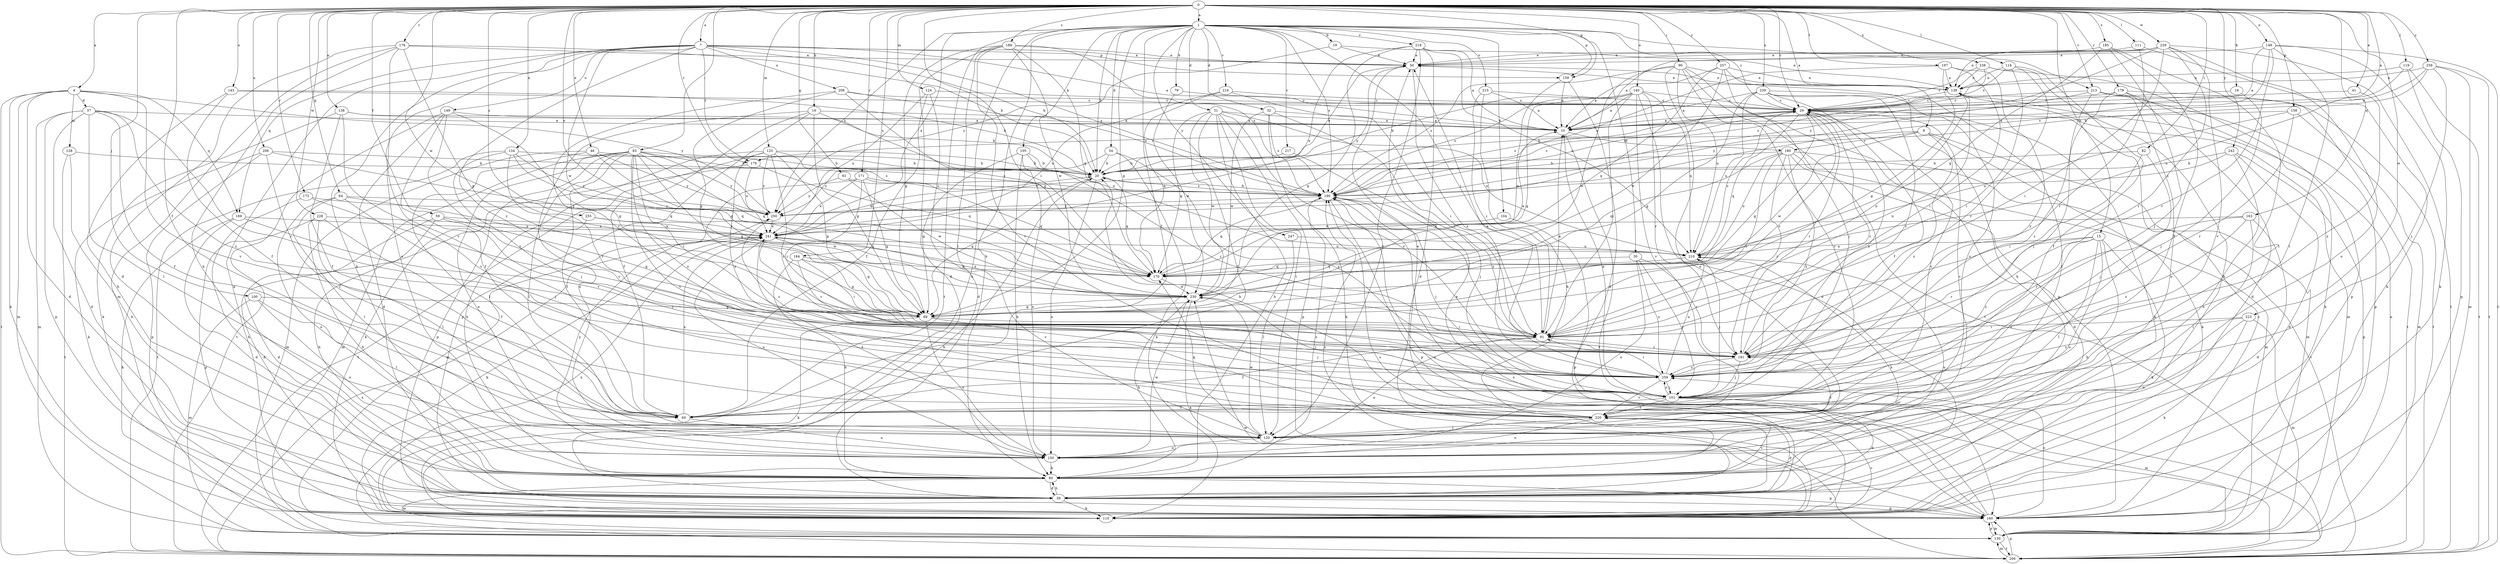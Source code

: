 strict digraph  {
0;
1;
4;
7;
8;
10;
15;
16;
18;
19;
20;
29;
30;
31;
32;
34;
37;
39;
41;
46;
50;
59;
60;
61;
64;
69;
79;
80;
82;
83;
90;
91;
100;
101;
104;
105;
110;
111;
116;
119;
120;
124;
125;
128;
130;
134;
138;
139;
140;
143;
148;
149;
150;
158;
159;
160;
163;
169;
170;
171;
172;
176;
178;
179;
180;
181;
184;
185;
188;
190;
197;
200;
206;
208;
210;
213;
215;
216;
217;
218;
220;
223;
228;
229;
230;
238;
239;
241;
242;
247;
250;
255;
257;
258;
259;
0 -> 1  [label=a];
0 -> 4  [label=a];
0 -> 7  [label=a];
0 -> 8  [label=a];
0 -> 10  [label=a];
0 -> 15  [label=b];
0 -> 16  [label=b];
0 -> 18  [label=b];
0 -> 29  [label=c];
0 -> 41  [label=e];
0 -> 46  [label=e];
0 -> 59  [label=f];
0 -> 60  [label=f];
0 -> 61  [label=g];
0 -> 64  [label=g];
0 -> 82  [label=i];
0 -> 83  [label=i];
0 -> 90  [label=i];
0 -> 91  [label=i];
0 -> 100  [label=j];
0 -> 111  [label=l];
0 -> 116  [label=l];
0 -> 119  [label=l];
0 -> 124  [label=m];
0 -> 125  [label=m];
0 -> 134  [label=n];
0 -> 138  [label=n];
0 -> 140  [label=o];
0 -> 143  [label=o];
0 -> 148  [label=o];
0 -> 158  [label=p];
0 -> 159  [label=p];
0 -> 163  [label=q];
0 -> 171  [label=r];
0 -> 172  [label=r];
0 -> 176  [label=r];
0 -> 178  [label=r];
0 -> 179  [label=r];
0 -> 184  [label=s];
0 -> 185  [label=s];
0 -> 188  [label=s];
0 -> 197  [label=t];
0 -> 206  [label=u];
0 -> 213  [label=v];
0 -> 223  [label=w];
0 -> 228  [label=w];
0 -> 229  [label=w];
0 -> 230  [label=w];
0 -> 238  [label=x];
0 -> 239  [label=x];
0 -> 241  [label=x];
0 -> 242  [label=y];
0 -> 255  [label=z];
0 -> 257  [label=z];
0 -> 258  [label=z];
1 -> 19  [label=b];
1 -> 20  [label=b];
1 -> 29  [label=c];
1 -> 30  [label=d];
1 -> 31  [label=d];
1 -> 32  [label=d];
1 -> 34  [label=d];
1 -> 60  [label=f];
1 -> 69  [label=g];
1 -> 79  [label=h];
1 -> 80  [label=h];
1 -> 91  [label=i];
1 -> 104  [label=k];
1 -> 105  [label=k];
1 -> 110  [label=k];
1 -> 159  [label=p];
1 -> 190  [label=s];
1 -> 200  [label=t];
1 -> 213  [label=v];
1 -> 215  [label=v];
1 -> 216  [label=v];
1 -> 217  [label=v];
1 -> 218  [label=v];
1 -> 241  [label=x];
1 -> 247  [label=y];
1 -> 250  [label=y];
4 -> 37  [label=d];
4 -> 39  [label=d];
4 -> 110  [label=k];
4 -> 128  [label=m];
4 -> 130  [label=m];
4 -> 169  [label=q];
4 -> 200  [label=t];
4 -> 220  [label=v];
4 -> 250  [label=y];
7 -> 10  [label=a];
7 -> 20  [label=b];
7 -> 50  [label=e];
7 -> 80  [label=h];
7 -> 110  [label=k];
7 -> 149  [label=o];
7 -> 150  [label=o];
7 -> 159  [label=p];
7 -> 169  [label=q];
7 -> 179  [label=r];
7 -> 190  [label=s];
7 -> 208  [label=u];
7 -> 230  [label=w];
7 -> 259  [label=z];
8 -> 110  [label=k];
8 -> 130  [label=m];
8 -> 179  [label=r];
8 -> 180  [label=r];
8 -> 230  [label=w];
8 -> 259  [label=z];
10 -> 180  [label=r];
10 -> 200  [label=t];
15 -> 80  [label=h];
15 -> 110  [label=k];
15 -> 120  [label=l];
15 -> 150  [label=o];
15 -> 181  [label=r];
15 -> 210  [label=u];
15 -> 220  [label=v];
15 -> 259  [label=z];
16 -> 10  [label=a];
16 -> 60  [label=f];
16 -> 69  [label=g];
16 -> 150  [label=o];
16 -> 160  [label=p];
16 -> 210  [label=u];
18 -> 29  [label=c];
18 -> 101  [label=j];
19 -> 50  [label=e];
19 -> 139  [label=n];
19 -> 250  [label=y];
20 -> 50  [label=e];
20 -> 69  [label=g];
20 -> 150  [label=o];
20 -> 170  [label=q];
20 -> 190  [label=s];
29 -> 10  [label=a];
29 -> 20  [label=b];
29 -> 69  [label=g];
29 -> 110  [label=k];
29 -> 170  [label=q];
29 -> 181  [label=r];
29 -> 190  [label=s];
29 -> 220  [label=v];
29 -> 259  [label=z];
30 -> 101  [label=j];
30 -> 150  [label=o];
30 -> 170  [label=q];
30 -> 181  [label=r];
30 -> 259  [label=z];
31 -> 10  [label=a];
31 -> 60  [label=f];
31 -> 80  [label=h];
31 -> 120  [label=l];
31 -> 160  [label=p];
31 -> 170  [label=q];
31 -> 210  [label=u];
31 -> 230  [label=w];
31 -> 259  [label=z];
32 -> 10  [label=a];
32 -> 91  [label=i];
32 -> 110  [label=k];
32 -> 190  [label=s];
32 -> 230  [label=w];
34 -> 20  [label=b];
34 -> 110  [label=k];
34 -> 250  [label=y];
34 -> 259  [label=z];
37 -> 10  [label=a];
37 -> 39  [label=d];
37 -> 60  [label=f];
37 -> 120  [label=l];
37 -> 130  [label=m];
37 -> 160  [label=p];
37 -> 181  [label=r];
37 -> 259  [label=z];
39 -> 80  [label=h];
39 -> 110  [label=k];
39 -> 160  [label=p];
39 -> 190  [label=s];
41 -> 29  [label=c];
41 -> 259  [label=z];
46 -> 20  [label=b];
46 -> 120  [label=l];
46 -> 130  [label=m];
46 -> 170  [label=q];
46 -> 250  [label=y];
50 -> 139  [label=n];
50 -> 250  [label=y];
50 -> 259  [label=z];
59 -> 39  [label=d];
59 -> 69  [label=g];
59 -> 80  [label=h];
59 -> 101  [label=j];
59 -> 241  [label=x];
60 -> 150  [label=o];
60 -> 241  [label=x];
61 -> 190  [label=s];
61 -> 230  [label=w];
61 -> 250  [label=y];
64 -> 101  [label=j];
64 -> 120  [label=l];
64 -> 150  [label=o];
64 -> 230  [label=w];
64 -> 250  [label=y];
69 -> 91  [label=i];
69 -> 101  [label=j];
69 -> 110  [label=k];
69 -> 139  [label=n];
69 -> 150  [label=o];
79 -> 29  [label=c];
79 -> 230  [label=w];
80 -> 39  [label=d];
80 -> 130  [label=m];
80 -> 160  [label=p];
80 -> 190  [label=s];
80 -> 210  [label=u];
80 -> 220  [label=v];
82 -> 20  [label=b];
82 -> 91  [label=i];
82 -> 101  [label=j];
83 -> 20  [label=b];
83 -> 60  [label=f];
83 -> 69  [label=g];
83 -> 91  [label=i];
83 -> 120  [label=l];
83 -> 130  [label=m];
83 -> 150  [label=o];
83 -> 160  [label=p];
83 -> 170  [label=q];
83 -> 190  [label=s];
83 -> 220  [label=v];
83 -> 250  [label=y];
83 -> 259  [label=z];
90 -> 139  [label=n];
90 -> 150  [label=o];
90 -> 160  [label=p];
90 -> 190  [label=s];
90 -> 200  [label=t];
90 -> 210  [label=u];
90 -> 220  [label=v];
90 -> 230  [label=w];
91 -> 10  [label=a];
91 -> 29  [label=c];
91 -> 60  [label=f];
91 -> 139  [label=n];
91 -> 150  [label=o];
91 -> 181  [label=r];
91 -> 190  [label=s];
100 -> 69  [label=g];
100 -> 120  [label=l];
100 -> 130  [label=m];
100 -> 150  [label=o];
101 -> 10  [label=a];
101 -> 39  [label=d];
101 -> 60  [label=f];
101 -> 130  [label=m];
101 -> 220  [label=v];
101 -> 259  [label=z];
104 -> 160  [label=p];
104 -> 241  [label=x];
105 -> 20  [label=b];
105 -> 69  [label=g];
105 -> 80  [label=h];
105 -> 150  [label=o];
105 -> 181  [label=r];
110 -> 20  [label=b];
110 -> 190  [label=s];
110 -> 220  [label=v];
110 -> 241  [label=x];
111 -> 50  [label=e];
111 -> 110  [label=k];
111 -> 181  [label=r];
116 -> 29  [label=c];
116 -> 60  [label=f];
116 -> 91  [label=i];
116 -> 139  [label=n];
116 -> 181  [label=r];
119 -> 139  [label=n];
119 -> 160  [label=p];
119 -> 200  [label=t];
119 -> 210  [label=u];
120 -> 29  [label=c];
120 -> 150  [label=o];
120 -> 170  [label=q];
120 -> 181  [label=r];
120 -> 230  [label=w];
124 -> 29  [label=c];
124 -> 39  [label=d];
124 -> 60  [label=f];
124 -> 241  [label=x];
125 -> 20  [label=b];
125 -> 69  [label=g];
125 -> 80  [label=h];
125 -> 181  [label=r];
125 -> 190  [label=s];
125 -> 200  [label=t];
125 -> 250  [label=y];
125 -> 259  [label=z];
128 -> 20  [label=b];
128 -> 80  [label=h];
128 -> 200  [label=t];
130 -> 139  [label=n];
130 -> 160  [label=p];
130 -> 200  [label=t];
134 -> 20  [label=b];
134 -> 101  [label=j];
134 -> 170  [label=q];
134 -> 181  [label=r];
134 -> 200  [label=t];
134 -> 250  [label=y];
138 -> 10  [label=a];
138 -> 20  [label=b];
138 -> 60  [label=f];
138 -> 110  [label=k];
138 -> 220  [label=v];
139 -> 29  [label=c];
139 -> 50  [label=e];
139 -> 130  [label=m];
140 -> 10  [label=a];
140 -> 20  [label=b];
140 -> 29  [label=c];
140 -> 39  [label=d];
140 -> 69  [label=g];
140 -> 91  [label=i];
140 -> 181  [label=r];
140 -> 190  [label=s];
140 -> 210  [label=u];
140 -> 220  [label=v];
143 -> 20  [label=b];
143 -> 29  [label=c];
143 -> 60  [label=f];
143 -> 80  [label=h];
148 -> 10  [label=a];
148 -> 50  [label=e];
148 -> 110  [label=k];
148 -> 120  [label=l];
148 -> 181  [label=r];
148 -> 190  [label=s];
148 -> 200  [label=t];
149 -> 10  [label=a];
149 -> 39  [label=d];
149 -> 60  [label=f];
149 -> 69  [label=g];
149 -> 200  [label=t];
149 -> 259  [label=z];
150 -> 80  [label=h];
150 -> 230  [label=w];
150 -> 241  [label=x];
150 -> 250  [label=y];
158 -> 10  [label=a];
158 -> 130  [label=m];
158 -> 181  [label=r];
158 -> 210  [label=u];
159 -> 10  [label=a];
159 -> 39  [label=d];
159 -> 230  [label=w];
160 -> 29  [label=c];
160 -> 50  [label=e];
160 -> 130  [label=m];
160 -> 190  [label=s];
160 -> 259  [label=z];
163 -> 39  [label=d];
163 -> 120  [label=l];
163 -> 181  [label=r];
163 -> 241  [label=x];
163 -> 259  [label=z];
169 -> 39  [label=d];
169 -> 110  [label=k];
169 -> 181  [label=r];
169 -> 241  [label=x];
170 -> 10  [label=a];
170 -> 230  [label=w];
171 -> 69  [label=g];
171 -> 91  [label=i];
171 -> 130  [label=m];
171 -> 170  [label=q];
171 -> 190  [label=s];
171 -> 241  [label=x];
172 -> 80  [label=h];
172 -> 181  [label=r];
172 -> 250  [label=y];
176 -> 20  [label=b];
176 -> 39  [label=d];
176 -> 50  [label=e];
176 -> 69  [label=g];
176 -> 80  [label=h];
176 -> 130  [label=m];
176 -> 220  [label=v];
178 -> 29  [label=c];
178 -> 39  [label=d];
178 -> 110  [label=k];
178 -> 200  [label=t];
178 -> 259  [label=z];
179 -> 110  [label=k];
179 -> 170  [label=q];
179 -> 241  [label=x];
180 -> 20  [label=b];
180 -> 39  [label=d];
180 -> 91  [label=i];
180 -> 130  [label=m];
180 -> 170  [label=q];
180 -> 181  [label=r];
180 -> 200  [label=t];
180 -> 210  [label=u];
180 -> 259  [label=z];
181 -> 29  [label=c];
181 -> 101  [label=j];
181 -> 259  [label=z];
184 -> 69  [label=g];
184 -> 80  [label=h];
184 -> 91  [label=i];
184 -> 170  [label=q];
184 -> 220  [label=v];
185 -> 50  [label=e];
185 -> 60  [label=f];
185 -> 101  [label=j];
185 -> 120  [label=l];
185 -> 170  [label=q];
188 -> 39  [label=d];
188 -> 50  [label=e];
188 -> 69  [label=g];
188 -> 120  [label=l];
188 -> 170  [label=q];
188 -> 190  [label=s];
188 -> 220  [label=v];
188 -> 230  [label=w];
190 -> 20  [label=b];
190 -> 29  [label=c];
190 -> 91  [label=i];
190 -> 101  [label=j];
190 -> 160  [label=p];
190 -> 170  [label=q];
190 -> 250  [label=y];
197 -> 69  [label=g];
197 -> 91  [label=i];
197 -> 139  [label=n];
197 -> 190  [label=s];
197 -> 259  [label=z];
200 -> 130  [label=m];
200 -> 160  [label=p];
200 -> 190  [label=s];
200 -> 230  [label=w];
200 -> 241  [label=x];
206 -> 20  [label=b];
206 -> 60  [label=f];
206 -> 110  [label=k];
206 -> 160  [label=p];
206 -> 170  [label=q];
208 -> 29  [label=c];
208 -> 69  [label=g];
208 -> 170  [label=q];
208 -> 181  [label=r];
208 -> 190  [label=s];
210 -> 29  [label=c];
210 -> 80  [label=h];
210 -> 101  [label=j];
210 -> 170  [label=q];
213 -> 29  [label=c];
213 -> 101  [label=j];
213 -> 150  [label=o];
213 -> 160  [label=p];
213 -> 200  [label=t];
213 -> 250  [label=y];
215 -> 10  [label=a];
215 -> 29  [label=c];
215 -> 80  [label=h];
215 -> 91  [label=i];
216 -> 29  [label=c];
216 -> 91  [label=i];
216 -> 170  [label=q];
216 -> 241  [label=x];
217 -> 20  [label=b];
217 -> 101  [label=j];
218 -> 10  [label=a];
218 -> 39  [label=d];
218 -> 50  [label=e];
218 -> 69  [label=g];
218 -> 120  [label=l];
218 -> 210  [label=u];
218 -> 241  [label=x];
220 -> 20  [label=b];
220 -> 39  [label=d];
220 -> 50  [label=e];
220 -> 120  [label=l];
220 -> 150  [label=o];
223 -> 91  [label=i];
223 -> 110  [label=k];
223 -> 130  [label=m];
223 -> 150  [label=o];
223 -> 259  [label=z];
228 -> 60  [label=f];
228 -> 80  [label=h];
228 -> 120  [label=l];
228 -> 160  [label=p];
228 -> 241  [label=x];
229 -> 10  [label=a];
229 -> 50  [label=e];
229 -> 91  [label=i];
229 -> 139  [label=n];
229 -> 150  [label=o];
229 -> 181  [label=r];
229 -> 200  [label=t];
229 -> 220  [label=v];
229 -> 250  [label=y];
230 -> 69  [label=g];
230 -> 80  [label=h];
230 -> 101  [label=j];
230 -> 110  [label=k];
230 -> 241  [label=x];
238 -> 29  [label=c];
238 -> 80  [label=h];
238 -> 139  [label=n];
238 -> 160  [label=p];
238 -> 190  [label=s];
239 -> 10  [label=a];
239 -> 29  [label=c];
239 -> 60  [label=f];
239 -> 69  [label=g];
239 -> 120  [label=l];
239 -> 181  [label=r];
239 -> 210  [label=u];
239 -> 220  [label=v];
241 -> 20  [label=b];
241 -> 69  [label=g];
241 -> 110  [label=k];
241 -> 150  [label=o];
241 -> 181  [label=r];
241 -> 210  [label=u];
242 -> 20  [label=b];
242 -> 39  [label=d];
242 -> 150  [label=o];
242 -> 160  [label=p];
242 -> 190  [label=s];
247 -> 120  [label=l];
247 -> 210  [label=u];
250 -> 241  [label=x];
250 -> 259  [label=z];
255 -> 39  [label=d];
255 -> 170  [label=q];
255 -> 241  [label=x];
257 -> 10  [label=a];
257 -> 80  [label=h];
257 -> 101  [label=j];
257 -> 139  [label=n];
257 -> 170  [label=q];
257 -> 230  [label=w];
258 -> 10  [label=a];
258 -> 20  [label=b];
258 -> 101  [label=j];
258 -> 130  [label=m];
258 -> 139  [label=n];
258 -> 200  [label=t];
259 -> 50  [label=e];
259 -> 91  [label=i];
259 -> 101  [label=j];
259 -> 210  [label=u];
259 -> 220  [label=v];
}
